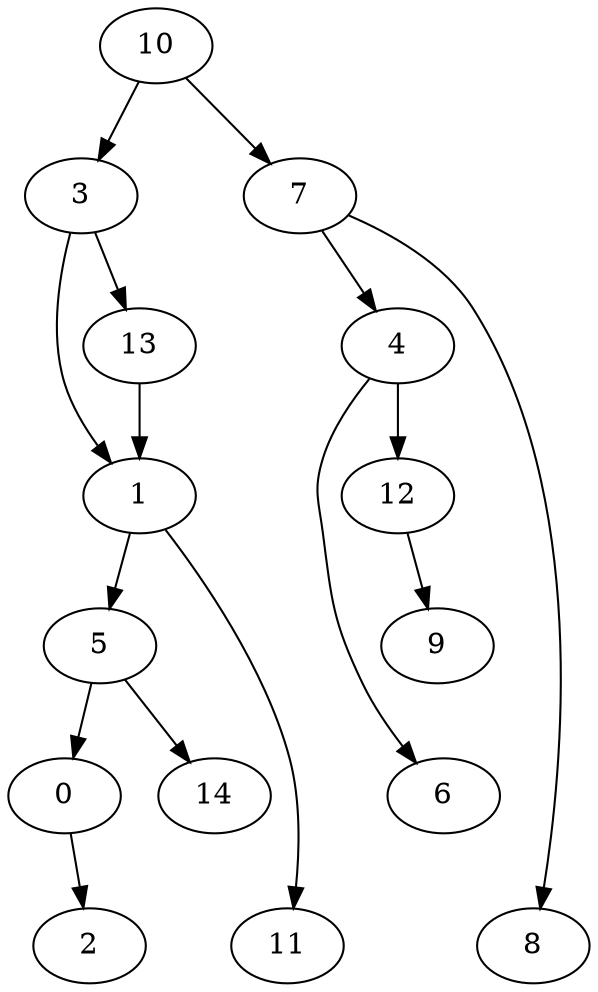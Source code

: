 digraph G {
    0;
    2;
    1;
    5;
    11;
    14;
    3;
    13;
    4;
    6;
    12;
    9;
    7;
    8;
    10;
    0 -> 2 [weight=0];
    1 -> 5 [weight=0];
    1 -> 11 [weight=0];
    5 -> 0 [weight=0];
    5 -> 14 [weight=0];
    3 -> 1 [weight=0];
    3 -> 13 [weight=0];
    13 -> 1 [weight=1];
    4 -> 6 [weight=0];
    4 -> 12 [weight=0];
    12 -> 9 [weight=0];
    7 -> 4 [weight=0];
    7 -> 8 [weight=0];
    10 -> 3 [weight=0];
    10 -> 7 [weight=0];
}
